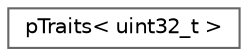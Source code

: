 digraph "Graphical Class Hierarchy"
{
 // LATEX_PDF_SIZE
  bgcolor="transparent";
  edge [fontname=Helvetica,fontsize=10,labelfontname=Helvetica,labelfontsize=10];
  node [fontname=Helvetica,fontsize=10,shape=box,height=0.2,width=0.4];
  rankdir="LR";
  Node0 [id="Node000000",label="pTraits\< uint32_t \>",height=0.2,width=0.4,color="grey40", fillcolor="white", style="filled",URL="$classFoam_1_1pTraits_3_01uint32__t_01_4.html",tooltip=" "];
}
